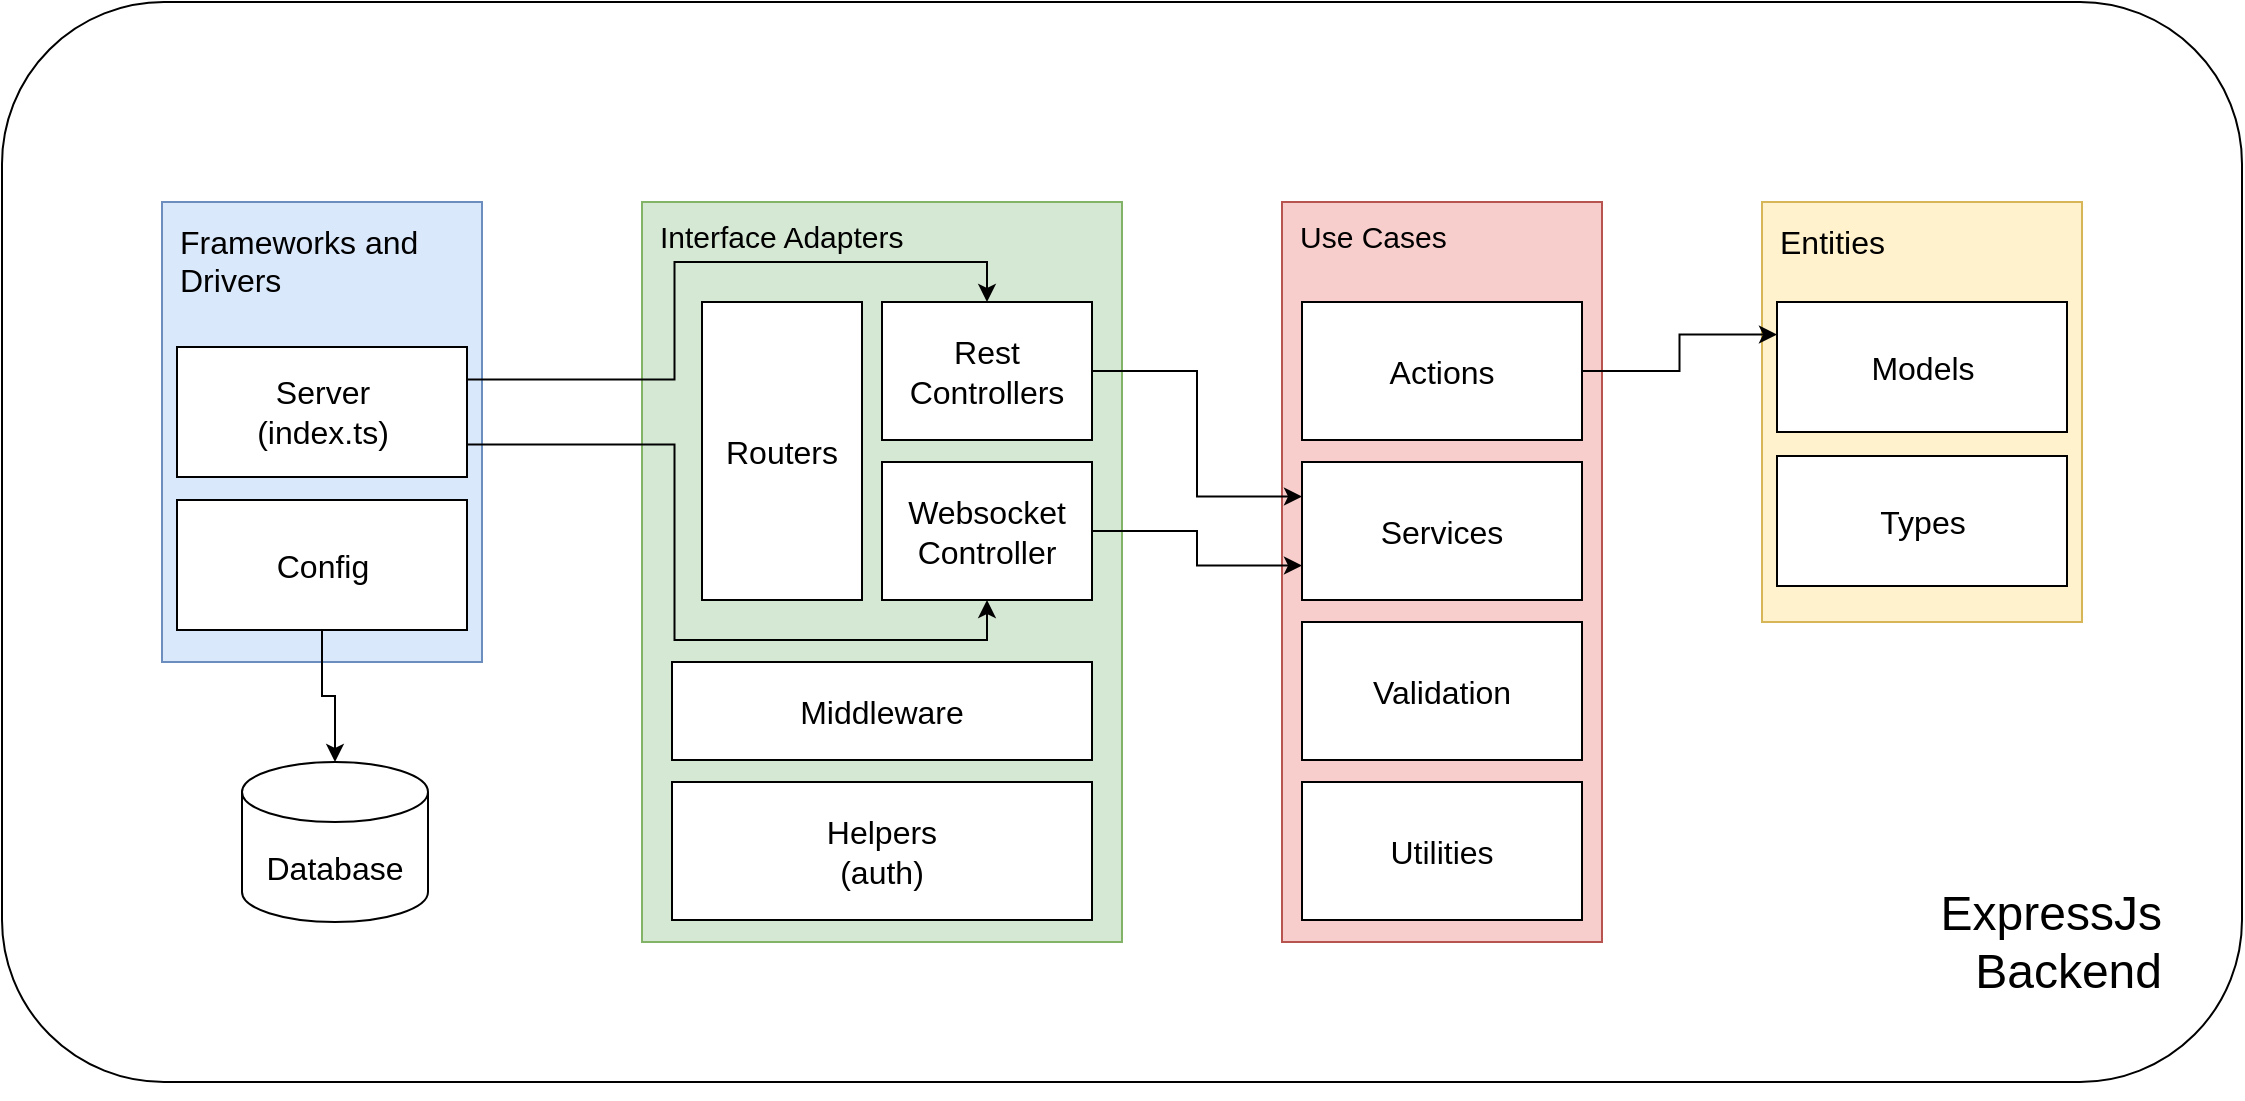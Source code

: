 <mxfile version="21.6.9" type="github">
  <diagram name="Pagina-1" id="Rz11SaxyFHFlV68xUCTk">
    <mxGraphModel dx="2200" dy="765" grid="1" gridSize="10" guides="1" tooltips="1" connect="1" arrows="1" fold="1" page="0" pageScale="1" pageWidth="827" pageHeight="1169" math="0" shadow="0">
      <root>
        <mxCell id="0" />
        <mxCell id="1" parent="0" />
        <mxCell id="YbO449KEMZVcwZ-ZlikX-4" value="ExpressJs &lt;br style=&quot;font-size: 24px;&quot;&gt;Backend" style="rounded=1;whiteSpace=wrap;html=1;fontSize=24;gradientColor=none;fillColor=none;verticalAlign=bottom;align=right;spacing=40;" parent="1" vertex="1">
          <mxGeometry x="-760" y="60" width="1120" height="540" as="geometry" />
        </mxCell>
        <mxCell id="YbO449KEMZVcwZ-ZlikX-1" value="Database" style="shape=cylinder3;whiteSpace=wrap;html=1;boundedLbl=1;backgroundOutline=1;size=15;fontSize=16;" parent="1" vertex="1">
          <mxGeometry x="-640" y="440" width="93" height="80" as="geometry" />
        </mxCell>
        <mxCell id="YbO449KEMZVcwZ-ZlikX-3" style="edgeStyle=none;curved=1;rounded=0;orthogonalLoop=1;jettySize=auto;html=1;exitX=0.5;exitY=1;exitDx=0;exitDy=0;exitPerimeter=0;fontSize=12;startSize=8;endSize=8;" parent="1" source="YbO449KEMZVcwZ-ZlikX-1" target="YbO449KEMZVcwZ-ZlikX-1" edge="1">
          <mxGeometry relative="1" as="geometry" />
        </mxCell>
        <mxCell id="YbO449KEMZVcwZ-ZlikX-18" style="edgeStyle=none;curved=1;rounded=0;orthogonalLoop=1;jettySize=auto;html=1;exitX=0.5;exitY=1;exitDx=0;exitDy=0;exitPerimeter=0;fontSize=12;startSize=8;endSize=8;" parent="1" source="YbO449KEMZVcwZ-ZlikX-1" target="YbO449KEMZVcwZ-ZlikX-1" edge="1">
          <mxGeometry relative="1" as="geometry" />
        </mxCell>
        <mxCell id="HKBm9vPMXq22ixOpHGuA-25" value="" style="group" vertex="1" connectable="0" parent="1">
          <mxGeometry x="120" y="160" width="160" height="210" as="geometry" />
        </mxCell>
        <mxCell id="HKBm9vPMXq22ixOpHGuA-22" value="Entities" style="rounded=0;whiteSpace=wrap;html=1;fontSize=16;verticalAlign=top;align=left;spacing=6;spacingLeft=3;fillColor=#fff2cc;strokeColor=#d6b656;fillStyle=auto;" vertex="1" parent="HKBm9vPMXq22ixOpHGuA-25">
          <mxGeometry width="160" height="210" as="geometry" />
        </mxCell>
        <mxCell id="HKBm9vPMXq22ixOpHGuA-23" value="Models" style="rounded=0;whiteSpace=wrap;html=1;fontSize=16;" vertex="1" parent="HKBm9vPMXq22ixOpHGuA-25">
          <mxGeometry x="7.5" y="50" width="145" height="65" as="geometry" />
        </mxCell>
        <mxCell id="HKBm9vPMXq22ixOpHGuA-24" value="Types" style="rounded=0;whiteSpace=wrap;html=1;fontSize=16;" vertex="1" parent="HKBm9vPMXq22ixOpHGuA-25">
          <mxGeometry x="7.5" y="127" width="145" height="65" as="geometry" />
        </mxCell>
        <mxCell id="HKBm9vPMXq22ixOpHGuA-31" value="" style="group" vertex="1" connectable="0" parent="1">
          <mxGeometry x="-120" y="160" width="160" height="370" as="geometry" />
        </mxCell>
        <mxCell id="HKBm9vPMXq22ixOpHGuA-17" value="&lt;font style=&quot;font-size: 15px;&quot;&gt;Use Cases&lt;/font&gt;" style="rounded=0;whiteSpace=wrap;html=1;fillColor=#f8cecc;strokeColor=#b85450;verticalAlign=top;align=left;spacingLeft=5;spacing=4;" vertex="1" parent="HKBm9vPMXq22ixOpHGuA-31">
          <mxGeometry width="160" height="370" as="geometry" />
        </mxCell>
        <mxCell id="HKBm9vPMXq22ixOpHGuA-18" value="Actions" style="rounded=0;whiteSpace=wrap;html=1;fontSize=16;" vertex="1" parent="HKBm9vPMXq22ixOpHGuA-31">
          <mxGeometry x="10" y="50" width="140" height="69" as="geometry" />
        </mxCell>
        <mxCell id="HKBm9vPMXq22ixOpHGuA-19" value="Services" style="rounded=0;whiteSpace=wrap;html=1;fontSize=16;" vertex="1" parent="HKBm9vPMXq22ixOpHGuA-31">
          <mxGeometry x="10" y="130" width="140" height="69" as="geometry" />
        </mxCell>
        <mxCell id="HKBm9vPMXq22ixOpHGuA-20" value="Validation" style="rounded=0;whiteSpace=wrap;html=1;fontSize=16;" vertex="1" parent="HKBm9vPMXq22ixOpHGuA-31">
          <mxGeometry x="10" y="210" width="140" height="69" as="geometry" />
        </mxCell>
        <mxCell id="HKBm9vPMXq22ixOpHGuA-30" value="Utilities" style="rounded=0;whiteSpace=wrap;html=1;fontSize=16;" vertex="1" parent="HKBm9vPMXq22ixOpHGuA-31">
          <mxGeometry x="10" y="290" width="140" height="69" as="geometry" />
        </mxCell>
        <mxCell id="HKBm9vPMXq22ixOpHGuA-32" value="" style="group" vertex="1" connectable="0" parent="1">
          <mxGeometry x="-680" y="160" width="160" height="230" as="geometry" />
        </mxCell>
        <mxCell id="YbO449KEMZVcwZ-ZlikX-31" value="Frameworks and Drivers" style="rounded=0;whiteSpace=wrap;html=1;fontSize=16;verticalAlign=top;align=left;spacing=6;spacingLeft=3;fillColor=#dae8fc;strokeColor=#6c8ebf;fillStyle=auto;gradientColor=none;" parent="HKBm9vPMXq22ixOpHGuA-32" vertex="1">
          <mxGeometry width="160" height="230" as="geometry" />
        </mxCell>
        <mxCell id="YbO449KEMZVcwZ-ZlikX-32" value="Config" style="rounded=0;whiteSpace=wrap;html=1;fontSize=16;" parent="HKBm9vPMXq22ixOpHGuA-32" vertex="1">
          <mxGeometry x="7.5" y="149" width="145" height="65" as="geometry" />
        </mxCell>
        <mxCell id="HKBm9vPMXq22ixOpHGuA-8" value="Server &lt;br&gt;(index.ts)" style="rounded=0;whiteSpace=wrap;html=1;fontSize=16;" vertex="1" parent="HKBm9vPMXq22ixOpHGuA-32">
          <mxGeometry x="7.5" y="72.5" width="145" height="65" as="geometry" />
        </mxCell>
        <mxCell id="HKBm9vPMXq22ixOpHGuA-33" style="edgeStyle=orthogonalEdgeStyle;rounded=0;orthogonalLoop=1;jettySize=auto;html=1;exitX=0.5;exitY=1;exitDx=0;exitDy=0;" edge="1" parent="1" source="YbO449KEMZVcwZ-ZlikX-4" target="YbO449KEMZVcwZ-ZlikX-4">
          <mxGeometry relative="1" as="geometry" />
        </mxCell>
        <mxCell id="HKBm9vPMXq22ixOpHGuA-41" value="" style="group" vertex="1" connectable="0" parent="1">
          <mxGeometry x="-440" y="160" width="240" height="370" as="geometry" />
        </mxCell>
        <mxCell id="HKBm9vPMXq22ixOpHGuA-44" value="" style="group" vertex="1" connectable="0" parent="HKBm9vPMXq22ixOpHGuA-41">
          <mxGeometry width="240" height="370" as="geometry" />
        </mxCell>
        <mxCell id="HKBm9vPMXq22ixOpHGuA-13" value="&lt;font style=&quot;font-size: 15px;&quot;&gt;Interface Adapters&lt;/font&gt;" style="rounded=0;whiteSpace=wrap;html=1;fillColor=#d5e8d4;strokeColor=#82b366;verticalAlign=top;align=left;spacingLeft=5;spacing=4;" vertex="1" parent="HKBm9vPMXq22ixOpHGuA-44">
          <mxGeometry width="240" height="370" as="geometry" />
        </mxCell>
        <mxCell id="HKBm9vPMXq22ixOpHGuA-4" value="Websocket&lt;br&gt;Controller" style="rounded=0;whiteSpace=wrap;html=1;fontSize=16;" vertex="1" parent="HKBm9vPMXq22ixOpHGuA-44">
          <mxGeometry x="120" y="130" width="105" height="69" as="geometry" />
        </mxCell>
        <mxCell id="HKBm9vPMXq22ixOpHGuA-11" value="Routers" style="rounded=0;whiteSpace=wrap;html=1;fontSize=16;" vertex="1" parent="HKBm9vPMXq22ixOpHGuA-44">
          <mxGeometry x="30" y="50" width="80" height="149" as="geometry" />
        </mxCell>
        <mxCell id="HKBm9vPMXq22ixOpHGuA-12" value="Middleware" style="rounded=0;whiteSpace=wrap;html=1;fontSize=16;" vertex="1" parent="HKBm9vPMXq22ixOpHGuA-44">
          <mxGeometry x="15" y="230" width="210" height="49" as="geometry" />
        </mxCell>
        <mxCell id="HKBm9vPMXq22ixOpHGuA-28" value="Helpers&lt;br&gt;(auth)" style="rounded=0;whiteSpace=wrap;html=1;fontSize=16;" vertex="1" parent="HKBm9vPMXq22ixOpHGuA-44">
          <mxGeometry x="15" y="290" width="210" height="69" as="geometry" />
        </mxCell>
        <mxCell id="HKBm9vPMXq22ixOpHGuA-40" value="Rest&lt;br&gt;Controllers" style="rounded=0;whiteSpace=wrap;html=1;fontSize=16;" vertex="1" parent="HKBm9vPMXq22ixOpHGuA-44">
          <mxGeometry x="120" y="50" width="105" height="69" as="geometry" />
        </mxCell>
        <mxCell id="HKBm9vPMXq22ixOpHGuA-45" style="edgeStyle=orthogonalEdgeStyle;rounded=0;orthogonalLoop=1;jettySize=auto;html=1;exitX=1;exitY=0.5;exitDx=0;exitDy=0;entryX=0;entryY=0.25;entryDx=0;entryDy=0;" edge="1" parent="1" source="HKBm9vPMXq22ixOpHGuA-40" target="HKBm9vPMXq22ixOpHGuA-19">
          <mxGeometry relative="1" as="geometry" />
        </mxCell>
        <mxCell id="HKBm9vPMXq22ixOpHGuA-46" style="edgeStyle=orthogonalEdgeStyle;rounded=0;orthogonalLoop=1;jettySize=auto;html=1;exitX=1;exitY=0.5;exitDx=0;exitDy=0;entryX=0;entryY=0.75;entryDx=0;entryDy=0;" edge="1" parent="1" source="HKBm9vPMXq22ixOpHGuA-4" target="HKBm9vPMXq22ixOpHGuA-19">
          <mxGeometry relative="1" as="geometry" />
        </mxCell>
        <mxCell id="HKBm9vPMXq22ixOpHGuA-47" style="edgeStyle=orthogonalEdgeStyle;rounded=0;orthogonalLoop=1;jettySize=auto;html=1;exitX=1;exitY=0.5;exitDx=0;exitDy=0;entryX=0;entryY=0.25;entryDx=0;entryDy=0;" edge="1" parent="1" source="HKBm9vPMXq22ixOpHGuA-18" target="HKBm9vPMXq22ixOpHGuA-23">
          <mxGeometry relative="1" as="geometry" />
        </mxCell>
        <mxCell id="HKBm9vPMXq22ixOpHGuA-48" style="edgeStyle=orthogonalEdgeStyle;rounded=0;orthogonalLoop=1;jettySize=auto;html=1;exitX=0.5;exitY=1;exitDx=0;exitDy=0;" edge="1" parent="1" source="YbO449KEMZVcwZ-ZlikX-32" target="YbO449KEMZVcwZ-ZlikX-1">
          <mxGeometry relative="1" as="geometry" />
        </mxCell>
        <mxCell id="HKBm9vPMXq22ixOpHGuA-49" style="edgeStyle=orthogonalEdgeStyle;rounded=0;orthogonalLoop=1;jettySize=auto;html=1;exitX=1;exitY=0.25;exitDx=0;exitDy=0;entryX=0.5;entryY=0;entryDx=0;entryDy=0;" edge="1" parent="1" source="HKBm9vPMXq22ixOpHGuA-8" target="HKBm9vPMXq22ixOpHGuA-40">
          <mxGeometry relative="1" as="geometry" />
        </mxCell>
        <mxCell id="HKBm9vPMXq22ixOpHGuA-50" style="edgeStyle=orthogonalEdgeStyle;rounded=0;orthogonalLoop=1;jettySize=auto;html=1;exitX=1;exitY=0.75;exitDx=0;exitDy=0;entryX=0.5;entryY=1;entryDx=0;entryDy=0;" edge="1" parent="1" source="HKBm9vPMXq22ixOpHGuA-8" target="HKBm9vPMXq22ixOpHGuA-4">
          <mxGeometry relative="1" as="geometry" />
        </mxCell>
      </root>
    </mxGraphModel>
  </diagram>
</mxfile>
